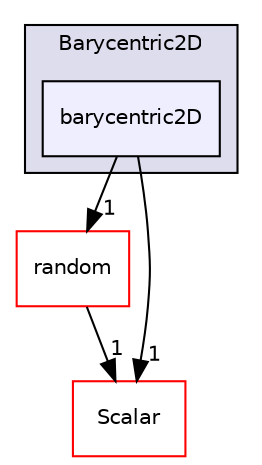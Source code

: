 digraph "src/OpenFOAM/primitives/Barycentric2D/barycentric2D" {
  bgcolor=transparent;
  compound=true
  node [ fontsize="10", fontname="Helvetica"];
  edge [ labelfontsize="10", labelfontname="Helvetica"];
  subgraph clusterdir_6e8a170138ae6b8d987b72ceda6fbe53 {
    graph [ bgcolor="#ddddee", pencolor="black", label="Barycentric2D" fontname="Helvetica", fontsize="10", URL="dir_6e8a170138ae6b8d987b72ceda6fbe53.html"]
  dir_0b893c4b3a0dced1511bc6f5c26fd2d6 [shape=box, label="barycentric2D", style="filled", fillcolor="#eeeeff", pencolor="black", URL="dir_0b893c4b3a0dced1511bc6f5c26fd2d6.html"];
  }
  dir_fe902bc9ff5b589eb0ead5d28c94889f [shape=box label="random" color="red" URL="dir_fe902bc9ff5b589eb0ead5d28c94889f.html"];
  dir_b4f4914e791ff496381862f16be45bae [shape=box label="Scalar" color="red" URL="dir_b4f4914e791ff496381862f16be45bae.html"];
  dir_fe902bc9ff5b589eb0ead5d28c94889f->dir_b4f4914e791ff496381862f16be45bae [headlabel="1", labeldistance=1.5 headhref="dir_002702_002711.html"];
  dir_0b893c4b3a0dced1511bc6f5c26fd2d6->dir_fe902bc9ff5b589eb0ead5d28c94889f [headlabel="1", labeldistance=1.5 headhref="dir_002633_002702.html"];
  dir_0b893c4b3a0dced1511bc6f5c26fd2d6->dir_b4f4914e791ff496381862f16be45bae [headlabel="1", labeldistance=1.5 headhref="dir_002633_002711.html"];
}
